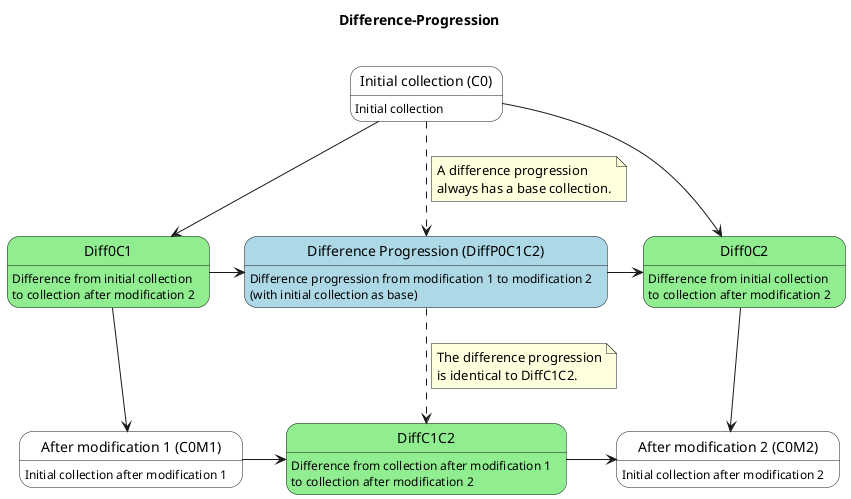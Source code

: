 @startuml
title Difference-Progression\n

'States
state "Initial collection (C0)" as C0 #white: Initial collection

state "After modification 1 (C0M1)" as C0M1 #white: Initial collection after modification 1

state "After modification 2 (C0M2)" as C0M2 #white: Initial collection after modification 2

state Diff0C1 #lightgreen: Difference from initial collection
Diff0C1: to collection after modification 2

state Diff0C2 #lightgreen: Difference from initial collection
Diff0C2: to collection after modification 2

state DiffC1C2 #lightgreen: Difference from collection after modification 1
DiffC1C2: to collection after modification 2

state "Difference Progression (DiffP0C1C2)" as DiffP0C1C2 #lightblue: Difference progression from modification 1 to modification 2
DiffP0C1C2: (with initial collection as base)


'Edges
C0 --> Diff0C1
C0 --> Diff0C2

Diff0C1 --> C0M1
Diff0C2 --> C0M2

Diff0C1 -> DiffP0C1C2
DiffP0C1C2 -> Diff0C2
C0 -[dashed]-> DiffP0C1C2
note on link
A difference progression
always has a base collection.
end note
DiffP0C1C2 -[dashed]-> DiffC1C2
note on link
The difference progression
is identical to DiffC1C2.
end note

C0M1 -> DiffC1C2
DiffC1C2 -> C0M2
@enduml
